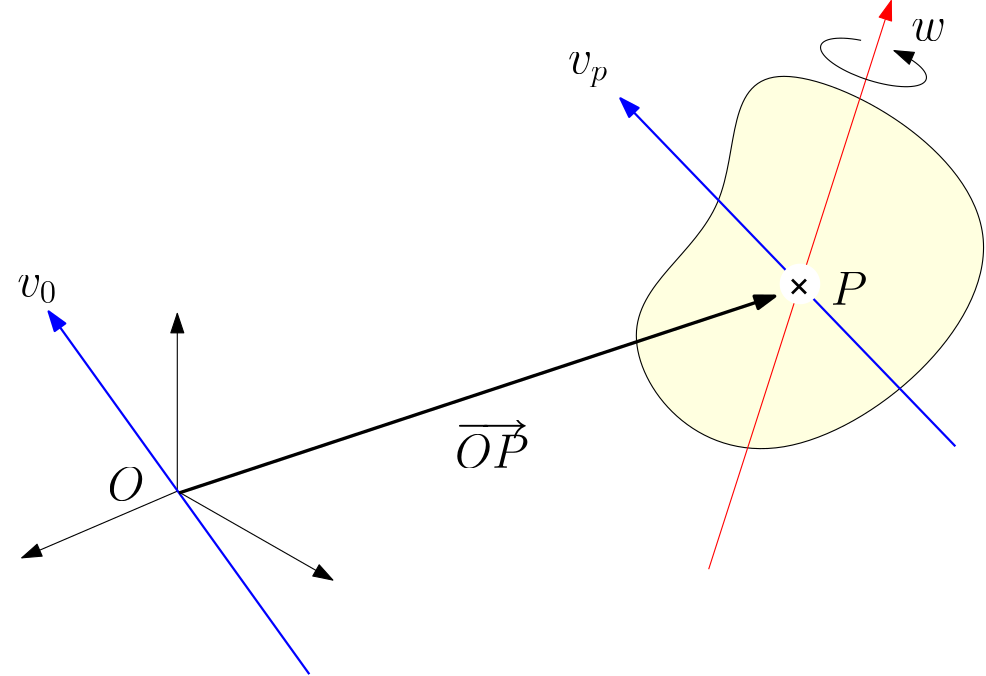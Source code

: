 <?xml version="1.0"?>
<!DOCTYPE ipe SYSTEM "ipe.dtd">
<ipe version="70005" creator="Ipe 7.1.4">
<info created="D:20140805171831" modified="D:20140805215234"/>
<ipestyle name="basic">
<symbol name="arrow/arc(spx)">
<path stroke="sym-stroke" fill="sym-stroke" pen="sym-pen">
0 0 m
-1 0.333 l
-1 -0.333 l
h
</path>
</symbol>
<symbol name="arrow/farc(spx)">
<path stroke="sym-stroke" fill="white" pen="sym-pen">
0 0 m
-1 0.333 l
-1 -0.333 l
h
</path>
</symbol>
<symbol name="mark/circle(sx)" transformations="translations">
<path fill="sym-stroke">
0.6 0 0 0.6 0 0 e
0.4 0 0 0.4 0 0 e
</path>
</symbol>
<symbol name="mark/disk(sx)" transformations="translations">
<path fill="sym-stroke">
0.6 0 0 0.6 0 0 e
</path>
</symbol>
<symbol name="mark/fdisk(sfx)" transformations="translations">
<group>
<path fill="sym-fill">
0.5 0 0 0.5 0 0 e
</path>
<path fill="sym-stroke" fillrule="eofill">
0.6 0 0 0.6 0 0 e
0.4 0 0 0.4 0 0 e
</path>
</group>
</symbol>
<symbol name="mark/box(sx)" transformations="translations">
<path fill="sym-stroke" fillrule="eofill">
-0.6 -0.6 m
0.6 -0.6 l
0.6 0.6 l
-0.6 0.6 l
h
-0.4 -0.4 m
0.4 -0.4 l
0.4 0.4 l
-0.4 0.4 l
h
</path>
</symbol>
<symbol name="mark/square(sx)" transformations="translations">
<path fill="sym-stroke">
-0.6 -0.6 m
0.6 -0.6 l
0.6 0.6 l
-0.6 0.6 l
h
</path>
</symbol>
<symbol name="mark/fsquare(sfx)" transformations="translations">
<group>
<path fill="sym-fill">
-0.5 -0.5 m
0.5 -0.5 l
0.5 0.5 l
-0.5 0.5 l
h
</path>
<path fill="sym-stroke" fillrule="eofill">
-0.6 -0.6 m
0.6 -0.6 l
0.6 0.6 l
-0.6 0.6 l
h
-0.4 -0.4 m
0.4 -0.4 l
0.4 0.4 l
-0.4 0.4 l
h
</path>
</group>
</symbol>
<symbol name="mark/cross(sx)" transformations="translations">
<group>
<path fill="sym-stroke">
-0.43 -0.57 m
0.57 0.43 l
0.43 0.57 l
-0.57 -0.43 l
h
</path>
<path fill="sym-stroke">
-0.43 0.57 m
0.57 -0.43 l
0.43 -0.57 l
-0.57 0.43 l
h
</path>
</group>
</symbol>
<symbol name="arrow/fnormal(spx)">
<path stroke="sym-stroke" fill="white" pen="sym-pen">
0 0 m
-1 0.333 l
-1 -0.333 l
h
</path>
</symbol>
<symbol name="arrow/pointed(spx)">
<path stroke="sym-stroke" fill="sym-stroke" pen="sym-pen">
0 0 m
-1 0.333 l
-0.8 0 l
-1 -0.333 l
h
</path>
</symbol>
<symbol name="arrow/fpointed(spx)">
<path stroke="sym-stroke" fill="white" pen="sym-pen">
0 0 m
-1 0.333 l
-0.8 0 l
-1 -0.333 l
h
</path>
</symbol>
<symbol name="arrow/linear(spx)">
<path stroke="sym-stroke" pen="sym-pen">
-1 0.333 m
0 0 l
-1 -0.333 l
</path>
</symbol>
<symbol name="arrow/fdouble(spx)">
<path stroke="sym-stroke" fill="white" pen="sym-pen">
0 0 m
-1 0.333 l
-1 -0.333 l
h
-1 0 m
-2 0.333 l
-2 -0.333 l
h
</path>
</symbol>
<symbol name="arrow/double(spx)">
<path stroke="sym-stroke" fill="sym-stroke" pen="sym-pen">
0 0 m
-1 0.333 l
-1 -0.333 l
h
-1 0 m
-2 0.333 l
-2 -0.333 l
h
</path>
</symbol>
<pen name="heavier" value="0.8"/>
<pen name="fat" value="1.2"/>
<pen name="ultrafat" value="2"/>
<symbolsize name="large" value="5"/>
<symbolsize name="small" value="2"/>
<symbolsize name="tiny" value="1.1"/>
<arrowsize name="large" value="10"/>
<arrowsize name="small" value="5"/>
<arrowsize name="tiny" value="3"/>
<color name="red" value="1 0 0"/>
<color name="green" value="0 1 0"/>
<color name="blue" value="0 0 1"/>
<color name="yellow" value="1 1 0"/>
<color name="orange" value="1 0.647 0"/>
<color name="gold" value="1 0.843 0"/>
<color name="purple" value="0.627 0.125 0.941"/>
<color name="gray" value="0.745"/>
<color name="brown" value="0.647 0.165 0.165"/>
<color name="navy" value="0 0 0.502"/>
<color name="pink" value="1 0.753 0.796"/>
<color name="seagreen" value="0.18 0.545 0.341"/>
<color name="turquoise" value="0.251 0.878 0.816"/>
<color name="violet" value="0.933 0.51 0.933"/>
<color name="darkblue" value="0 0 0.545"/>
<color name="darkcyan" value="0 0.545 0.545"/>
<color name="darkgray" value="0.663"/>
<color name="darkgreen" value="0 0.392 0"/>
<color name="darkmagenta" value="0.545 0 0.545"/>
<color name="darkorange" value="1 0.549 0"/>
<color name="darkred" value="0.545 0 0"/>
<color name="lightblue" value="0.678 0.847 0.902"/>
<color name="lightcyan" value="0.878 1 1"/>
<color name="lightgray" value="0.827"/>
<color name="lightgreen" value="0.565 0.933 0.565"/>
<color name="lightyellow" value="1 1 0.878"/>
<dashstyle name="dashed" value="[4] 0"/>
<dashstyle name="dotted" value="[1 3] 0"/>
<dashstyle name="dash dotted" value="[4 2 1 2] 0"/>
<dashstyle name="dash dot dotted" value="[4 2 1 2 1 2] 0"/>
<textsize name="large" value="\large"/>
<textsize name="small" value="\small"/>
<textsize name="tiny" value="\tiny"/>
<textsize name="Large" value="\Large"/>
<textsize name="LARGE" value="\LARGE"/>
<textsize name="huge" value="\huge"/>
<textsize name="Huge" value="\Huge"/>
<textsize name="footnote" value="\footnotesize"/>
<textstyle name="center" begin="\begin{center}" end="\end{center}"/>
<textstyle name="itemize" begin="\begin{itemize}" end="\end{itemize}"/>
<textstyle name="item" begin="\begin{itemize}\item{}" end="\end{itemize}"/>
<gridsize name="4 pts" value="4"/>
<gridsize name="8 pts (~3 mm)" value="8"/>
<gridsize name="16 pts (~6 mm)" value="16"/>
<gridsize name="32 pts (~12 mm)" value="32"/>
<gridsize name="10 pts (~3.5 mm)" value="10"/>
<gridsize name="20 pts (~7 mm)" value="20"/>
<gridsize name="14 pts (~5 mm)" value="14"/>
<gridsize name="28 pts (~10 mm)" value="28"/>
<gridsize name="56 pts (~20 mm)" value="56"/>
<anglesize name="90 deg" value="90"/>
<anglesize name="60 deg" value="60"/>
<anglesize name="45 deg" value="45"/>
<anglesize name="30 deg" value="30"/>
<anglesize name="22.5 deg" value="22.5"/>
<tiling name="falling" angle="-60" step="4" width="1"/>
<tiling name="rising" angle="30" step="4" width="1"/>
</ipestyle>
<page>
<layer name="alpha"/>
<view layers="alpha" active="alpha"/>
<path layer="alpha" matrix="0.996361 0 0 1 137.331 -59.8819" stroke="black" fill="lightyellow">
192 768
336 688
208 576
144 656
208 688 u
</path>
<path matrix="1 0 0 1 -55.1928 -91.8819" stroke="red" rarrow="normal/normal">
449.044 800.621 m
383.297 595.904 l
</path>
<group matrix="1 0 0 1 -23.1928 -47.8819">
<path matrix="1 0 0 1 -32 -44" stroke="blue" fill="black" pen="heavier" rarrow="normal/normal">
351.515 765.411 m
472.102 640.15 l
</path>
<text matrix="1 0 0 1 -169.236 -60.8224" transformations="translations" pos="464.736 791.237" stroke="black" type="label" width="28.238" height="7.409" depth="4.91" valign="baseline">\begin{LARGE}
$v_{p}$
\end{LARGE}
</text>
</group>
<path matrix="1 0 0 1 -55.1928 -91.5413" fill="white">
7.1601 -1.41208 1.41208 7.1601 416.167 698.253 e
</path>
<use matrix="1 0 0 1 -55.5511 -92.463" name="mark/cross(sx)" pos="416.167 698.253" size="large" stroke="black"/>
<text matrix="26.6983 0 0 2514.07 -11059.89 -1791630.96" transformations="translations" pos="427.993 712.88" stroke="black" type="label" width="26.921" height="11.764" depth="0" valign="baseline">\begin{LARGE}
$P$
\end{LARGE}
</text>
<path matrix="1 0 0 1 -55.1928 -91.8819" stroke="black" arrow="normal/normal">
192 624 m
248 592 l
</path>
<path matrix="1 0 0 1 -55.1928 -91.8819" stroke="black" arrow="normal/normal">
192 624 m
136 600 l
</path>
<path matrix="1 0 0 1 -55.1928 -91.8819" stroke="black" arrow="normal/normal">
192 624 m
192 688 l
</path>
<path matrix="1 0 0 1 -23.1928 -47.8819" stroke="blue" pen="heavier" arrow="normal/normal">
207.531 514.11 m
113.68 644.705 l
</path>
<text matrix="1 0 0 1 -390.756 -188.832" transformations="translations" pos="464.736 791.237" stroke="black" type="label" width="28.216" height="7.415" depth="2.58" valign="baseline">\begin{LARGE}
$v_{0}$
\end{LARGE}
</text>
<path matrix="0.956654 -0.195117 -0.207464 0.403908 125.565 455.367" stroke="black" arrow="normal/normal">
443.93 806.288 m
19.4836 0 0 19.4836 444.372 786.81 455.546 802.771 a
</path>
<text matrix="1 0 0 1 -68.9163 -96.7515" transformations="translations" pos="464.736 791.237" stroke="black" type="label" width="26.228" height="7.412" depth="0" valign="baseline">\begin{LARGE}
$w$
\end{LARGE}
</text>
<text matrix="26.6983 0 0 2514.07 -11320.19 -1791701.35" transformations="translations" pos="427.993 712.88" stroke="black" type="label" width="27.066" height="11.764" depth="0" valign="baseline">\begin{LARGE}
$O$
\end{LARGE}
</text>
<path stroke="black" pen="fat" arrow="normal/normal">
137.443 531.483 m
351.855 602.309 l
</path>
<text matrix="26.6983 0 0 2514.07 -11195.13 -1791689.66" transformations="translations" pos="427.993 712.88" stroke="black" type="label" width="40.272" height="17.084" depth="0" valign="baseline">\begin{LARGE}
$\overrightarrow{OP}$
\end{LARGE}
</text>
</page>
<page>
<layer name="alpha"/>
<view layers="alpha" active="alpha"/>
<path layer="alpha" matrix="4.55233 0 0 3.37659 -736.089 -1679.2" stroke="black" fill="0.922" dash="dashed">
192 768
336 688
208 576
144 656
208 688 u
</path>
<path matrix="3.12975 0 0 2.77286 -380.374 -1269.88" stroke="black" fill="lightgray" dash="dashed">
192 768
336 688
208 576
144 656
208 688 u
</path>
<path matrix="0.996361 0 0 1 137.331 -59.8819" fill="1 1 0.878">
192 768
336 688
208 576
144 656
208 688 u
</path>
<path matrix="1 0 0 1 -55.1928 -91.8819" stroke="darkgray" rarrow="normal/normal">
449.044 800.621 m
383.297 595.904 l
</path>
<group matrix="1 0 0 1 -23.1928 -47.8819">
<path matrix="1 0 0 1 -32 -44" stroke="0.663" fill="black" pen="heavier" rarrow="normal/normal">
351.515 765.411 m
472.102 640.15 l
</path>
<text matrix="1 0 0 1 -169.236 -60.8224" transformations="translations" pos="464.736 791.237" stroke="0.663" type="label" width="28.238" height="7.409" depth="4.91" valign="baseline">\begin{LARGE}
$v_{p}$
\end{LARGE}
</text>
</group>
<path matrix="1 0 0 1 -55.1928 -91.5413" fill="white">
7.1601 -1.41208 1.41208 7.1601 416.167 698.253 e
</path>
<use matrix="1 0 0 1 -55.5511 -92.463" name="mark/cross(sx)" pos="416.167 698.253" size="large" stroke="black"/>
<text matrix="26.6983 0 0 2514.07 -11059.89 -1791630.96" transformations="translations" pos="427.993 712.88" stroke="black" type="label" width="26.921" height="11.764" depth="0" valign="baseline">\begin{LARGE}
$P$
\end{LARGE}
</text>
<path matrix="1 0 0 1 -55.1928 -91.8819" stroke="black" arrow="normal/normal">
192 624 m
248 592 l
</path>
<path matrix="1 0 0 1 -55.1928 -91.8819" stroke="black" arrow="normal/normal">
192 624 m
136 600 l
</path>
<path matrix="1 0 0 1 -55.1928 -91.8819" stroke="black" arrow="normal/normal">
192 624 m
192 688 l
</path>
<path matrix="1 0 0 1 -23.1928 -47.8819" stroke="blue" pen="heavier" arrow="normal/normal">
207.531 514.11 m
113.68 644.705 l
</path>
<text matrix="1 0 0 1 -371.265 -198.938" transformations="translations" pos="464.736 791.237" stroke="black" type="label" width="28.216" height="7.415" depth="2.58" valign="baseline">\begin{LARGE}
$v_{0}$
\end{LARGE}
</text>
<path matrix="1 0 0 1 -275.178 -152.838" stroke="red" rarrow="normal/normal">
449.044 800.621 m
383.297 595.904 l
</path>
<path matrix="0.956654 -0.195117 -0.207464 0.403908 -94.4199 394.411" stroke="black" arrow="normal/normal">
443.93 806.288 m
19.4836 0 0 19.4836 444.372 786.81 455.546 802.771 a
</path>
<text matrix="1 0 0 1 -288.901 -157.707" transformations="translations" pos="464.736 791.237" stroke="black" type="label" width="26.228" height="7.412" depth="0" valign="baseline">\begin{LARGE}
$w$
\end{LARGE}
</text>
<path matrix="0.956654 -0.195117 -0.207464 0.403908 125.565 455.367" stroke="darkgray" arrow="normal/normal">
443.93 806.288 m
19.4836 0 0 19.4836 444.372 786.81 455.546 802.771 a
</path>
<text matrix="1 0 0 1 -68.9163 -96.7515" transformations="translations" pos="464.736 791.237" stroke="darkgray" type="label" width="26.228" height="7.412" depth="0" valign="baseline">\begin{LARGE}
$w$
\end{LARGE}
</text>
<text matrix="26.6983 0 0 2514.07 -11352.19 -1791701.35" transformations="translations" pos="427.993 712.88" stroke="black" type="label" width="62.318" height="11.764" depth="0" valign="baseline">\begin{LARGE}
$C=O$
\end{LARGE}
</text>
<path stroke="black" pen="fat" arrow="normal/normal">
137.443 531.483 m
351.855 602.309 l
</path>
<text matrix="26.6983 0 0 2514.07 -11195.13 -1791689.66" transformations="translations" pos="427.993 712.88" stroke="black" type="label" width="40.272" height="17.084" depth="0" valign="baseline">\begin{LARGE}
$\overrightarrow{OP}$
\end{LARGE}
</text>
</page>
</ipe>
